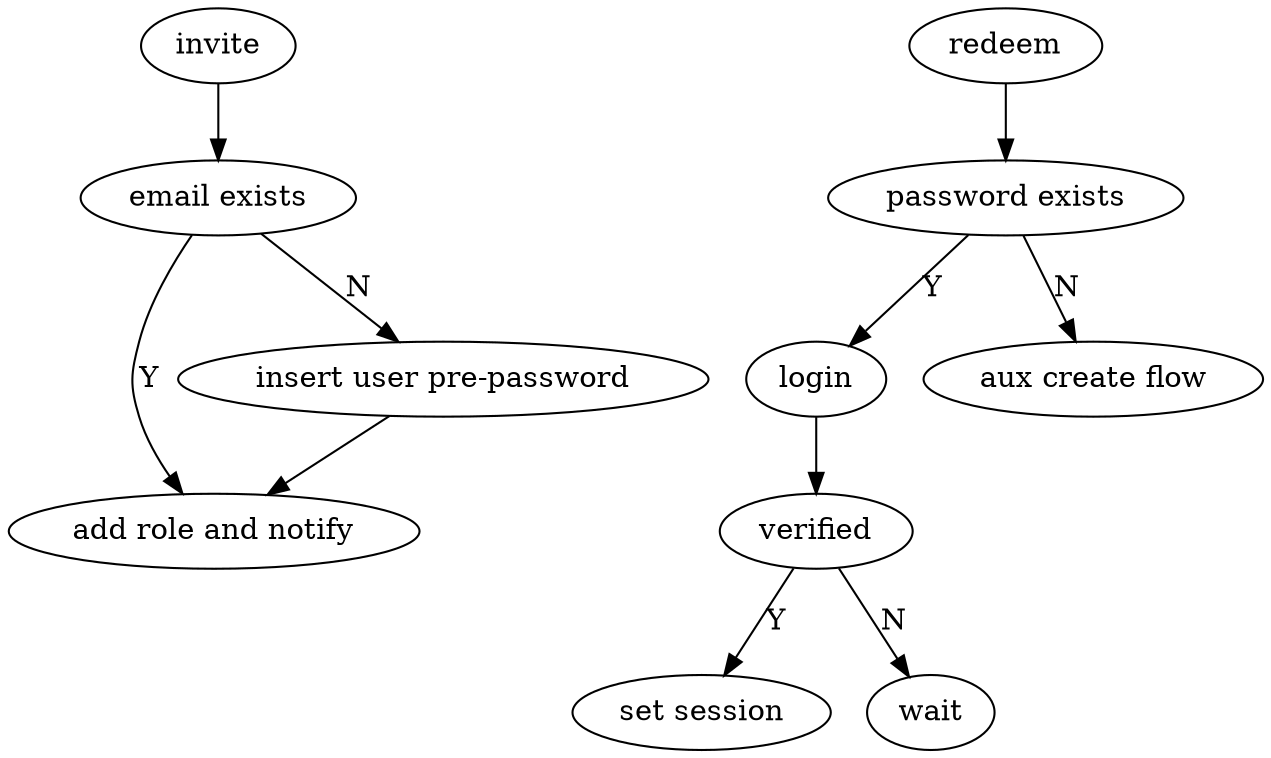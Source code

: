 digraph {
  invite -> "email exists"
  "email exists" -> "add role and notify" [label="Y"]
  "email exists" -> "insert user pre-password" [label="N"]
  "insert user pre-password" -> "add role and notify"

  login -> verified
  verified -> "set session" [label="Y"]
  verified -> wait [label="N"]

  redeem -> "password exists"
  "password exists" -> login [label="Y"]
  "password exists" -> "aux create flow" [label="N"]
}
